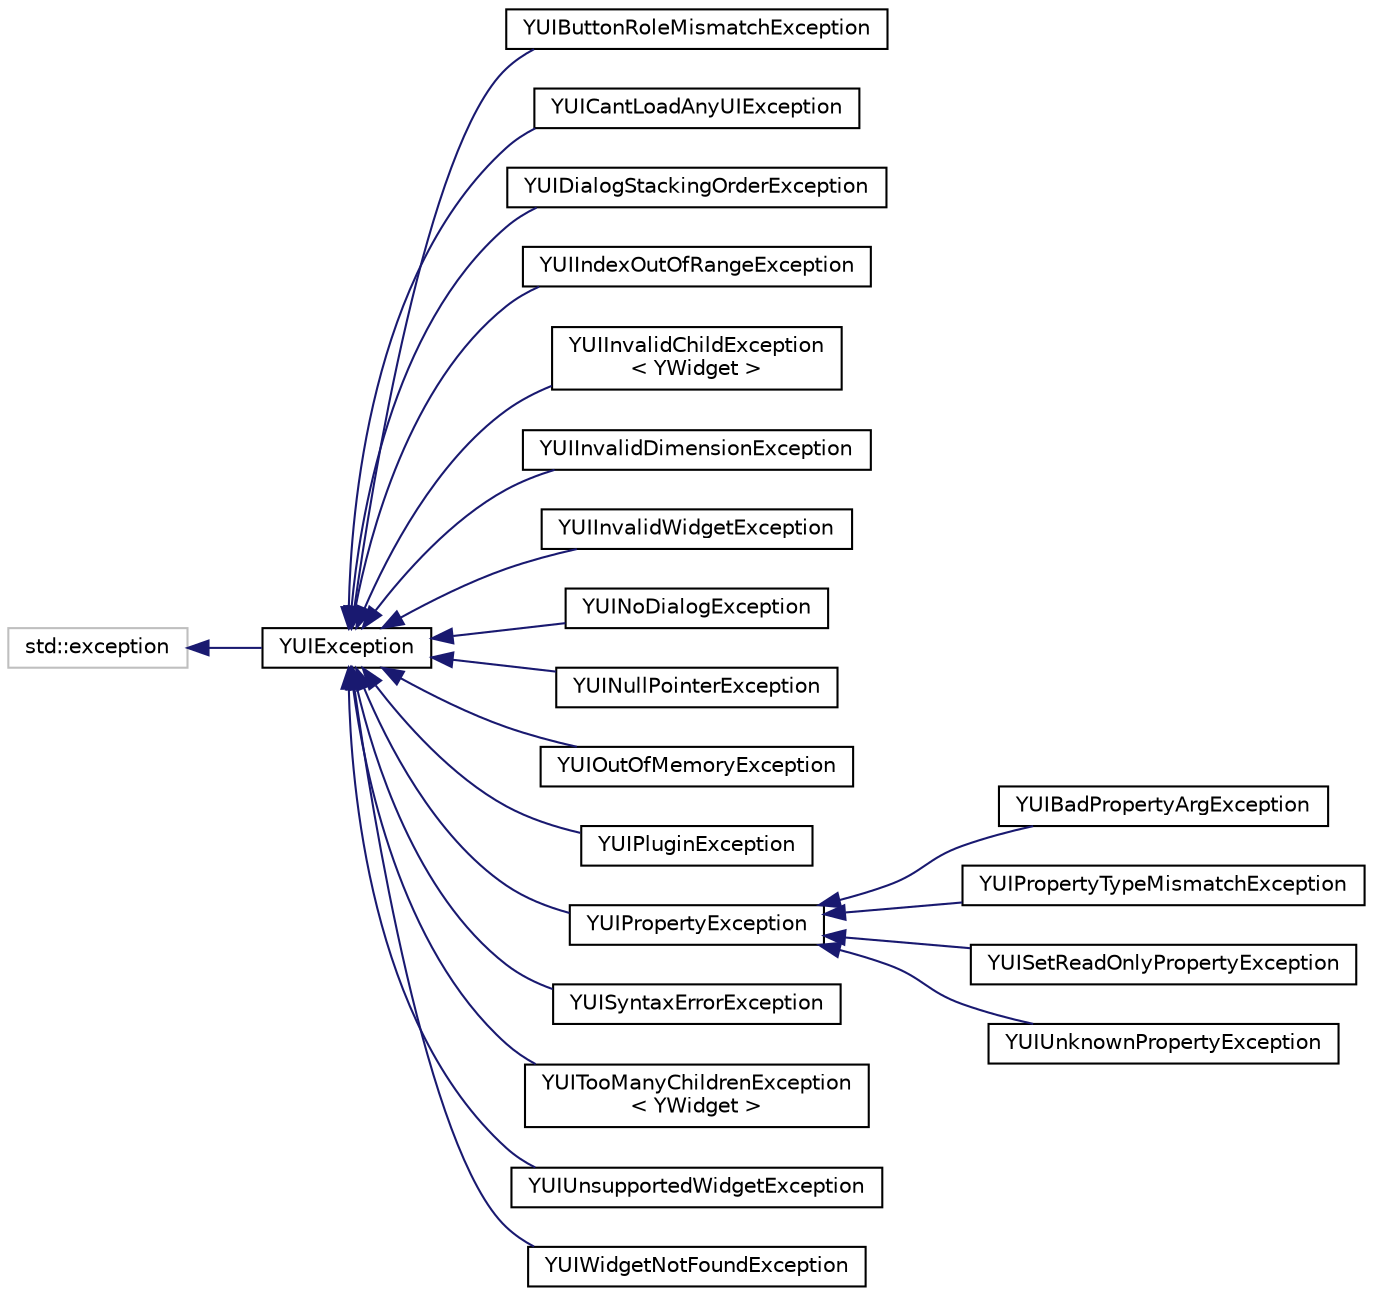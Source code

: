 digraph "Graphical Class Hierarchy"
{
 // LATEX_PDF_SIZE
  edge [fontname="Helvetica",fontsize="10",labelfontname="Helvetica",labelfontsize="10"];
  node [fontname="Helvetica",fontsize="10",shape=record];
  rankdir="LR";
  Node0 [label="std::exception",height=0.2,width=0.4,color="grey75", fillcolor="white", style="filled",tooltip=" "];
  Node0 -> Node1 [dir="back",color="midnightblue",fontsize="10",style="solid",fontname="Helvetica"];
  Node1 [label="YUIException",height=0.2,width=0.4,color="black", fillcolor="white", style="filled",URL="$classYUIException.html",tooltip=" "];
  Node1 -> Node2 [dir="back",color="midnightblue",fontsize="10",style="solid",fontname="Helvetica"];
  Node2 [label="YUIButtonRoleMismatchException",height=0.2,width=0.4,color="black", fillcolor="white", style="filled",URL="$classYUIButtonRoleMismatchException.html",tooltip=" "];
  Node1 -> Node3 [dir="back",color="midnightblue",fontsize="10",style="solid",fontname="Helvetica"];
  Node3 [label="YUICantLoadAnyUIException",height=0.2,width=0.4,color="black", fillcolor="white", style="filled",URL="$classYUICantLoadAnyUIException.html",tooltip=" "];
  Node1 -> Node4 [dir="back",color="midnightblue",fontsize="10",style="solid",fontname="Helvetica"];
  Node4 [label="YUIDialogStackingOrderException",height=0.2,width=0.4,color="black", fillcolor="white", style="filled",URL="$classYUIDialogStackingOrderException.html",tooltip=" "];
  Node1 -> Node5 [dir="back",color="midnightblue",fontsize="10",style="solid",fontname="Helvetica"];
  Node5 [label="YUIIndexOutOfRangeException",height=0.2,width=0.4,color="black", fillcolor="white", style="filled",URL="$classYUIIndexOutOfRangeException.html",tooltip=" "];
  Node1 -> Node6 [dir="back",color="midnightblue",fontsize="10",style="solid",fontname="Helvetica"];
  Node6 [label="YUIInvalidChildException\l\< YWidget \>",height=0.2,width=0.4,color="black", fillcolor="white", style="filled",URL="$classYUIInvalidChildException.html",tooltip=" "];
  Node1 -> Node7 [dir="back",color="midnightblue",fontsize="10",style="solid",fontname="Helvetica"];
  Node7 [label="YUIInvalidDimensionException",height=0.2,width=0.4,color="black", fillcolor="white", style="filled",URL="$classYUIInvalidDimensionException.html",tooltip=" "];
  Node1 -> Node8 [dir="back",color="midnightblue",fontsize="10",style="solid",fontname="Helvetica"];
  Node8 [label="YUIInvalidWidgetException",height=0.2,width=0.4,color="black", fillcolor="white", style="filled",URL="$classYUIInvalidWidgetException.html",tooltip=" "];
  Node1 -> Node9 [dir="back",color="midnightblue",fontsize="10",style="solid",fontname="Helvetica"];
  Node9 [label="YUINoDialogException",height=0.2,width=0.4,color="black", fillcolor="white", style="filled",URL="$classYUINoDialogException.html",tooltip=" "];
  Node1 -> Node10 [dir="back",color="midnightblue",fontsize="10",style="solid",fontname="Helvetica"];
  Node10 [label="YUINullPointerException",height=0.2,width=0.4,color="black", fillcolor="white", style="filled",URL="$classYUINullPointerException.html",tooltip=" "];
  Node1 -> Node11 [dir="back",color="midnightblue",fontsize="10",style="solid",fontname="Helvetica"];
  Node11 [label="YUIOutOfMemoryException",height=0.2,width=0.4,color="black", fillcolor="white", style="filled",URL="$classYUIOutOfMemoryException.html",tooltip=" "];
  Node1 -> Node12 [dir="back",color="midnightblue",fontsize="10",style="solid",fontname="Helvetica"];
  Node12 [label="YUIPluginException",height=0.2,width=0.4,color="black", fillcolor="white", style="filled",URL="$classYUIPluginException.html",tooltip=" "];
  Node1 -> Node13 [dir="back",color="midnightblue",fontsize="10",style="solid",fontname="Helvetica"];
  Node13 [label="YUIPropertyException",height=0.2,width=0.4,color="black", fillcolor="white", style="filled",URL="$classYUIPropertyException.html",tooltip=" "];
  Node13 -> Node14 [dir="back",color="midnightblue",fontsize="10",style="solid",fontname="Helvetica"];
  Node14 [label="YUIBadPropertyArgException",height=0.2,width=0.4,color="black", fillcolor="white", style="filled",URL="$classYUIBadPropertyArgException.html",tooltip=" "];
  Node13 -> Node15 [dir="back",color="midnightblue",fontsize="10",style="solid",fontname="Helvetica"];
  Node15 [label="YUIPropertyTypeMismatchException",height=0.2,width=0.4,color="black", fillcolor="white", style="filled",URL="$classYUIPropertyTypeMismatchException.html",tooltip=" "];
  Node13 -> Node16 [dir="back",color="midnightblue",fontsize="10",style="solid",fontname="Helvetica"];
  Node16 [label="YUISetReadOnlyPropertyException",height=0.2,width=0.4,color="black", fillcolor="white", style="filled",URL="$classYUISetReadOnlyPropertyException.html",tooltip=" "];
  Node13 -> Node17 [dir="back",color="midnightblue",fontsize="10",style="solid",fontname="Helvetica"];
  Node17 [label="YUIUnknownPropertyException",height=0.2,width=0.4,color="black", fillcolor="white", style="filled",URL="$classYUIUnknownPropertyException.html",tooltip=" "];
  Node1 -> Node18 [dir="back",color="midnightblue",fontsize="10",style="solid",fontname="Helvetica"];
  Node18 [label="YUISyntaxErrorException",height=0.2,width=0.4,color="black", fillcolor="white", style="filled",URL="$classYUISyntaxErrorException.html",tooltip=" "];
  Node1 -> Node19 [dir="back",color="midnightblue",fontsize="10",style="solid",fontname="Helvetica"];
  Node19 [label="YUITooManyChildrenException\l\< YWidget \>",height=0.2,width=0.4,color="black", fillcolor="white", style="filled",URL="$classYUITooManyChildrenException.html",tooltip=" "];
  Node1 -> Node20 [dir="back",color="midnightblue",fontsize="10",style="solid",fontname="Helvetica"];
  Node20 [label="YUIUnsupportedWidgetException",height=0.2,width=0.4,color="black", fillcolor="white", style="filled",URL="$classYUIUnsupportedWidgetException.html",tooltip=" "];
  Node1 -> Node21 [dir="back",color="midnightblue",fontsize="10",style="solid",fontname="Helvetica"];
  Node21 [label="YUIWidgetNotFoundException",height=0.2,width=0.4,color="black", fillcolor="white", style="filled",URL="$classYUIWidgetNotFoundException.html",tooltip=" "];
}
